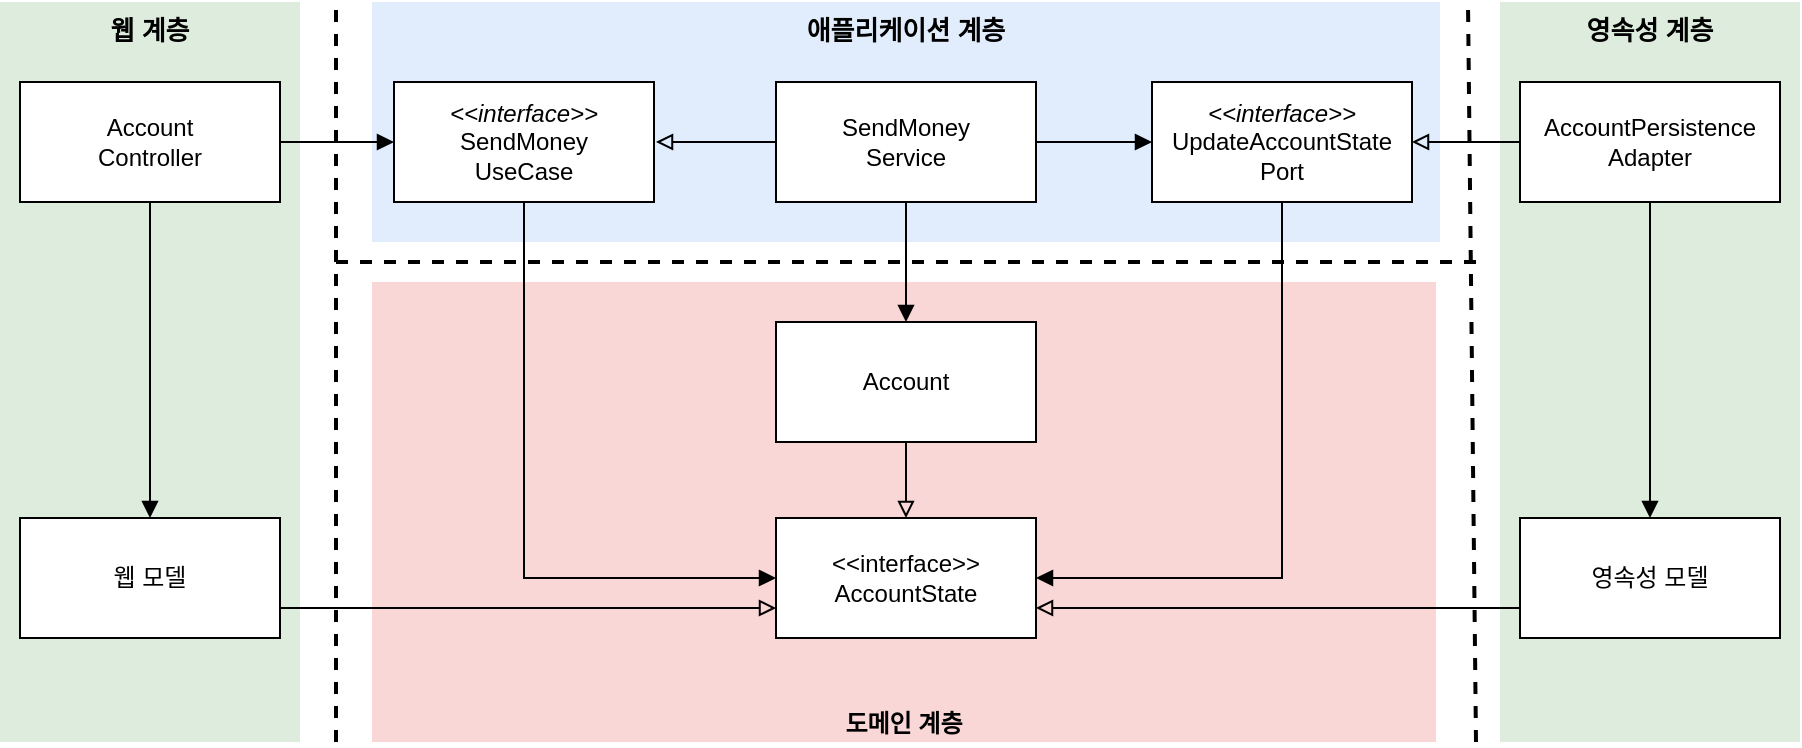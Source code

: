 <mxfile version="24.7.5">
  <diagram name="페이지-1" id="QtaYqm6Hoo6YhlCWTHok">
    <mxGraphModel dx="1114" dy="894" grid="1" gridSize="10" guides="1" tooltips="1" connect="1" arrows="1" fold="1" page="1" pageScale="1" pageWidth="827" pageHeight="1169" math="0" shadow="0">
      <root>
        <mxCell id="0" />
        <mxCell id="1" parent="0" />
        <mxCell id="ojkQTGePPDkCzFfEA4uA-32" value="애플리케이션 계층" style="rounded=0;whiteSpace=wrap;html=1;fillColor=#dae8fc;strokeColor=none;opacity=80;fontStyle=1;verticalAlign=top;fontSize=13;" vertex="1" parent="1">
          <mxGeometry x="208" y="50" width="534" height="120" as="geometry" />
        </mxCell>
        <mxCell id="ojkQTGePPDkCzFfEA4uA-34" value="도메인 계층" style="rounded=0;whiteSpace=wrap;html=1;fillColor=#f8cecc;strokeColor=none;opacity=80;fontStyle=1;verticalAlign=bottom;" vertex="1" parent="1">
          <mxGeometry x="208" y="190" width="532" height="230" as="geometry" />
        </mxCell>
        <mxCell id="ojkQTGePPDkCzFfEA4uA-35" value="영속성 계층" style="rounded=0;whiteSpace=wrap;html=1;fillColor=#d5e8d4;strokeColor=none;opacity=80;fontStyle=1;fontSize=13;verticalAlign=top;" vertex="1" parent="1">
          <mxGeometry x="772" y="50" width="150" height="370" as="geometry" />
        </mxCell>
        <mxCell id="ojkQTGePPDkCzFfEA4uA-36" value="웹 계층" style="rounded=0;whiteSpace=wrap;html=1;fillColor=#d5e8d4;strokeColor=none;opacity=80;verticalAlign=top;fontStyle=1;fontSize=13;" vertex="1" parent="1">
          <mxGeometry x="22" y="50" width="150" height="370" as="geometry" />
        </mxCell>
        <mxCell id="ojkQTGePPDkCzFfEA4uA-67" style="edgeStyle=orthogonalEdgeStyle;rounded=0;orthogonalLoop=1;jettySize=auto;html=1;entryX=1;entryY=0.5;entryDx=0;entryDy=0;endArrow=block;endFill=1;" edge="1" parent="1" source="ojkQTGePPDkCzFfEA4uA-38" target="ojkQTGePPDkCzFfEA4uA-61">
          <mxGeometry relative="1" as="geometry">
            <Array as="points">
              <mxPoint x="663" y="338" />
            </Array>
          </mxGeometry>
        </mxCell>
        <mxCell id="ojkQTGePPDkCzFfEA4uA-38" value="&lt;i&gt;&amp;lt;&amp;lt;interface&amp;gt;&amp;gt;&lt;/i&gt;&lt;div&gt;UpdateAccountState&lt;/div&gt;&lt;div&gt;Port&lt;/div&gt;" style="rounded=0;whiteSpace=wrap;html=1;" vertex="1" parent="1">
          <mxGeometry x="598" y="90" width="130" height="60" as="geometry" />
        </mxCell>
        <mxCell id="ojkQTGePPDkCzFfEA4uA-62" style="edgeStyle=orthogonalEdgeStyle;rounded=0;orthogonalLoop=1;jettySize=auto;html=1;endArrow=block;endFill=0;" edge="1" parent="1" source="ojkQTGePPDkCzFfEA4uA-39" target="ojkQTGePPDkCzFfEA4uA-61">
          <mxGeometry relative="1" as="geometry" />
        </mxCell>
        <mxCell id="ojkQTGePPDkCzFfEA4uA-39" value="Account" style="rounded=0;whiteSpace=wrap;html=1;" vertex="1" parent="1">
          <mxGeometry x="410" y="210" width="130" height="60" as="geometry" />
        </mxCell>
        <mxCell id="ojkQTGePPDkCzFfEA4uA-40" style="edgeStyle=orthogonalEdgeStyle;rounded=0;orthogonalLoop=1;jettySize=auto;html=1;entryX=1;entryY=0.5;entryDx=0;entryDy=0;endArrow=block;endFill=0;" edge="1" parent="1" source="ojkQTGePPDkCzFfEA4uA-42" target="ojkQTGePPDkCzFfEA4uA-38">
          <mxGeometry relative="1" as="geometry">
            <mxPoint x="734" y="120" as="targetPoint" />
          </mxGeometry>
        </mxCell>
        <mxCell id="ojkQTGePPDkCzFfEA4uA-41" style="edgeStyle=orthogonalEdgeStyle;rounded=0;orthogonalLoop=1;jettySize=auto;html=1;endArrow=block;endFill=1;" edge="1" parent="1" source="ojkQTGePPDkCzFfEA4uA-42" target="ojkQTGePPDkCzFfEA4uA-56">
          <mxGeometry relative="1" as="geometry" />
        </mxCell>
        <mxCell id="ojkQTGePPDkCzFfEA4uA-42" value="AccountPersistence&lt;div&gt;Adapter&lt;/div&gt;" style="rounded=0;whiteSpace=wrap;html=1;" vertex="1" parent="1">
          <mxGeometry x="782" y="90" width="130" height="60" as="geometry" />
        </mxCell>
        <mxCell id="ojkQTGePPDkCzFfEA4uA-43" style="edgeStyle=orthogonalEdgeStyle;rounded=0;orthogonalLoop=1;jettySize=auto;html=1;endArrow=block;endFill=0;" edge="1" parent="1" source="ojkQTGePPDkCzFfEA4uA-46">
          <mxGeometry relative="1" as="geometry">
            <mxPoint x="350" y="120" as="targetPoint" />
          </mxGeometry>
        </mxCell>
        <mxCell id="ojkQTGePPDkCzFfEA4uA-44" style="edgeStyle=orthogonalEdgeStyle;rounded=0;orthogonalLoop=1;jettySize=auto;html=1;endArrow=block;endFill=1;" edge="1" parent="1" source="ojkQTGePPDkCzFfEA4uA-46" target="ojkQTGePPDkCzFfEA4uA-38">
          <mxGeometry relative="1" as="geometry" />
        </mxCell>
        <mxCell id="ojkQTGePPDkCzFfEA4uA-45" style="edgeStyle=orthogonalEdgeStyle;rounded=0;orthogonalLoop=1;jettySize=auto;html=1;endArrow=block;endFill=1;" edge="1" parent="1" source="ojkQTGePPDkCzFfEA4uA-46" target="ojkQTGePPDkCzFfEA4uA-39">
          <mxGeometry relative="1" as="geometry" />
        </mxCell>
        <mxCell id="ojkQTGePPDkCzFfEA4uA-46" value="SendMoney&lt;div&gt;Service&lt;/div&gt;" style="rounded=0;whiteSpace=wrap;html=1;" vertex="1" parent="1">
          <mxGeometry x="410" y="90" width="130" height="60" as="geometry" />
        </mxCell>
        <mxCell id="ojkQTGePPDkCzFfEA4uA-47" style="edgeStyle=orthogonalEdgeStyle;rounded=0;orthogonalLoop=1;jettySize=auto;html=1;entryX=0.5;entryY=0;entryDx=0;entryDy=0;endArrow=block;endFill=1;" edge="1" parent="1" source="ojkQTGePPDkCzFfEA4uA-49" target="ojkQTGePPDkCzFfEA4uA-55">
          <mxGeometry relative="1" as="geometry" />
        </mxCell>
        <mxCell id="ojkQTGePPDkCzFfEA4uA-48" style="edgeStyle=orthogonalEdgeStyle;rounded=0;orthogonalLoop=1;jettySize=auto;html=1;entryX=0;entryY=0.5;entryDx=0;entryDy=0;endArrow=block;endFill=1;" edge="1" parent="1" source="ojkQTGePPDkCzFfEA4uA-49" target="ojkQTGePPDkCzFfEA4uA-51">
          <mxGeometry relative="1" as="geometry" />
        </mxCell>
        <mxCell id="ojkQTGePPDkCzFfEA4uA-49" value="Account&lt;div&gt;Controller&lt;/div&gt;" style="rounded=0;whiteSpace=wrap;html=1;" vertex="1" parent="1">
          <mxGeometry x="32" y="90" width="130" height="60" as="geometry" />
        </mxCell>
        <mxCell id="ojkQTGePPDkCzFfEA4uA-65" style="edgeStyle=orthogonalEdgeStyle;rounded=0;orthogonalLoop=1;jettySize=auto;html=1;entryX=0;entryY=0.5;entryDx=0;entryDy=0;endArrow=block;endFill=1;" edge="1" parent="1" source="ojkQTGePPDkCzFfEA4uA-51" target="ojkQTGePPDkCzFfEA4uA-61">
          <mxGeometry relative="1" as="geometry">
            <Array as="points">
              <mxPoint x="284" y="338" />
            </Array>
          </mxGeometry>
        </mxCell>
        <mxCell id="ojkQTGePPDkCzFfEA4uA-51" value="&lt;i&gt;&amp;lt;&amp;lt;interface&amp;gt;&amp;gt;&lt;/i&gt;&lt;div&gt;SendMoney&lt;/div&gt;&lt;div&gt;UseCase&lt;/div&gt;" style="rounded=0;whiteSpace=wrap;html=1;" vertex="1" parent="1">
          <mxGeometry x="219" y="90" width="130" height="60" as="geometry" />
        </mxCell>
        <mxCell id="ojkQTGePPDkCzFfEA4uA-52" value="" style="endArrow=none;dashed=1;html=1;rounded=0;strokeWidth=2;" edge="1" parent="1">
          <mxGeometry width="50" height="50" relative="1" as="geometry">
            <mxPoint x="190" y="420" as="sourcePoint" />
            <mxPoint x="190" y="50" as="targetPoint" />
          </mxGeometry>
        </mxCell>
        <mxCell id="ojkQTGePPDkCzFfEA4uA-53" value="" style="endArrow=none;dashed=1;html=1;rounded=0;strokeWidth=2;" edge="1" parent="1">
          <mxGeometry width="50" height="50" relative="1" as="geometry">
            <mxPoint x="760" y="420" as="sourcePoint" />
            <mxPoint x="756" y="50" as="targetPoint" />
          </mxGeometry>
        </mxCell>
        <mxCell id="ojkQTGePPDkCzFfEA4uA-54" value="" style="endArrow=none;dashed=1;html=1;rounded=0;strokeWidth=2;" edge="1" parent="1">
          <mxGeometry width="50" height="50" relative="1" as="geometry">
            <mxPoint x="190" y="180" as="sourcePoint" />
            <mxPoint x="760" y="180" as="targetPoint" />
          </mxGeometry>
        </mxCell>
        <mxCell id="ojkQTGePPDkCzFfEA4uA-66" style="edgeStyle=orthogonalEdgeStyle;rounded=0;orthogonalLoop=1;jettySize=auto;html=1;entryX=0;entryY=0.75;entryDx=0;entryDy=0;endArrow=block;endFill=0;" edge="1" parent="1" source="ojkQTGePPDkCzFfEA4uA-55" target="ojkQTGePPDkCzFfEA4uA-61">
          <mxGeometry relative="1" as="geometry">
            <Array as="points">
              <mxPoint x="230" y="353" />
              <mxPoint x="230" y="353" />
            </Array>
          </mxGeometry>
        </mxCell>
        <mxCell id="ojkQTGePPDkCzFfEA4uA-55" value="웹 모델" style="rounded=0;whiteSpace=wrap;html=1;" vertex="1" parent="1">
          <mxGeometry x="32" y="308" width="130" height="60" as="geometry" />
        </mxCell>
        <mxCell id="ojkQTGePPDkCzFfEA4uA-69" style="edgeStyle=orthogonalEdgeStyle;rounded=0;orthogonalLoop=1;jettySize=auto;html=1;entryX=1;entryY=0.75;entryDx=0;entryDy=0;endArrow=block;endFill=0;" edge="1" parent="1" source="ojkQTGePPDkCzFfEA4uA-56" target="ojkQTGePPDkCzFfEA4uA-61">
          <mxGeometry relative="1" as="geometry">
            <Array as="points">
              <mxPoint x="720" y="353" />
              <mxPoint x="720" y="353" />
            </Array>
          </mxGeometry>
        </mxCell>
        <mxCell id="ojkQTGePPDkCzFfEA4uA-56" value="영속성 모델" style="rounded=0;whiteSpace=wrap;html=1;" vertex="1" parent="1">
          <mxGeometry x="782" y="308" width="130" height="60" as="geometry" />
        </mxCell>
        <mxCell id="ojkQTGePPDkCzFfEA4uA-61" value="&amp;lt;&amp;lt;interface&amp;gt;&amp;gt;&lt;div&gt;AccountState&lt;/div&gt;" style="rounded=0;whiteSpace=wrap;html=1;" vertex="1" parent="1">
          <mxGeometry x="410" y="308" width="130" height="60" as="geometry" />
        </mxCell>
      </root>
    </mxGraphModel>
  </diagram>
</mxfile>
